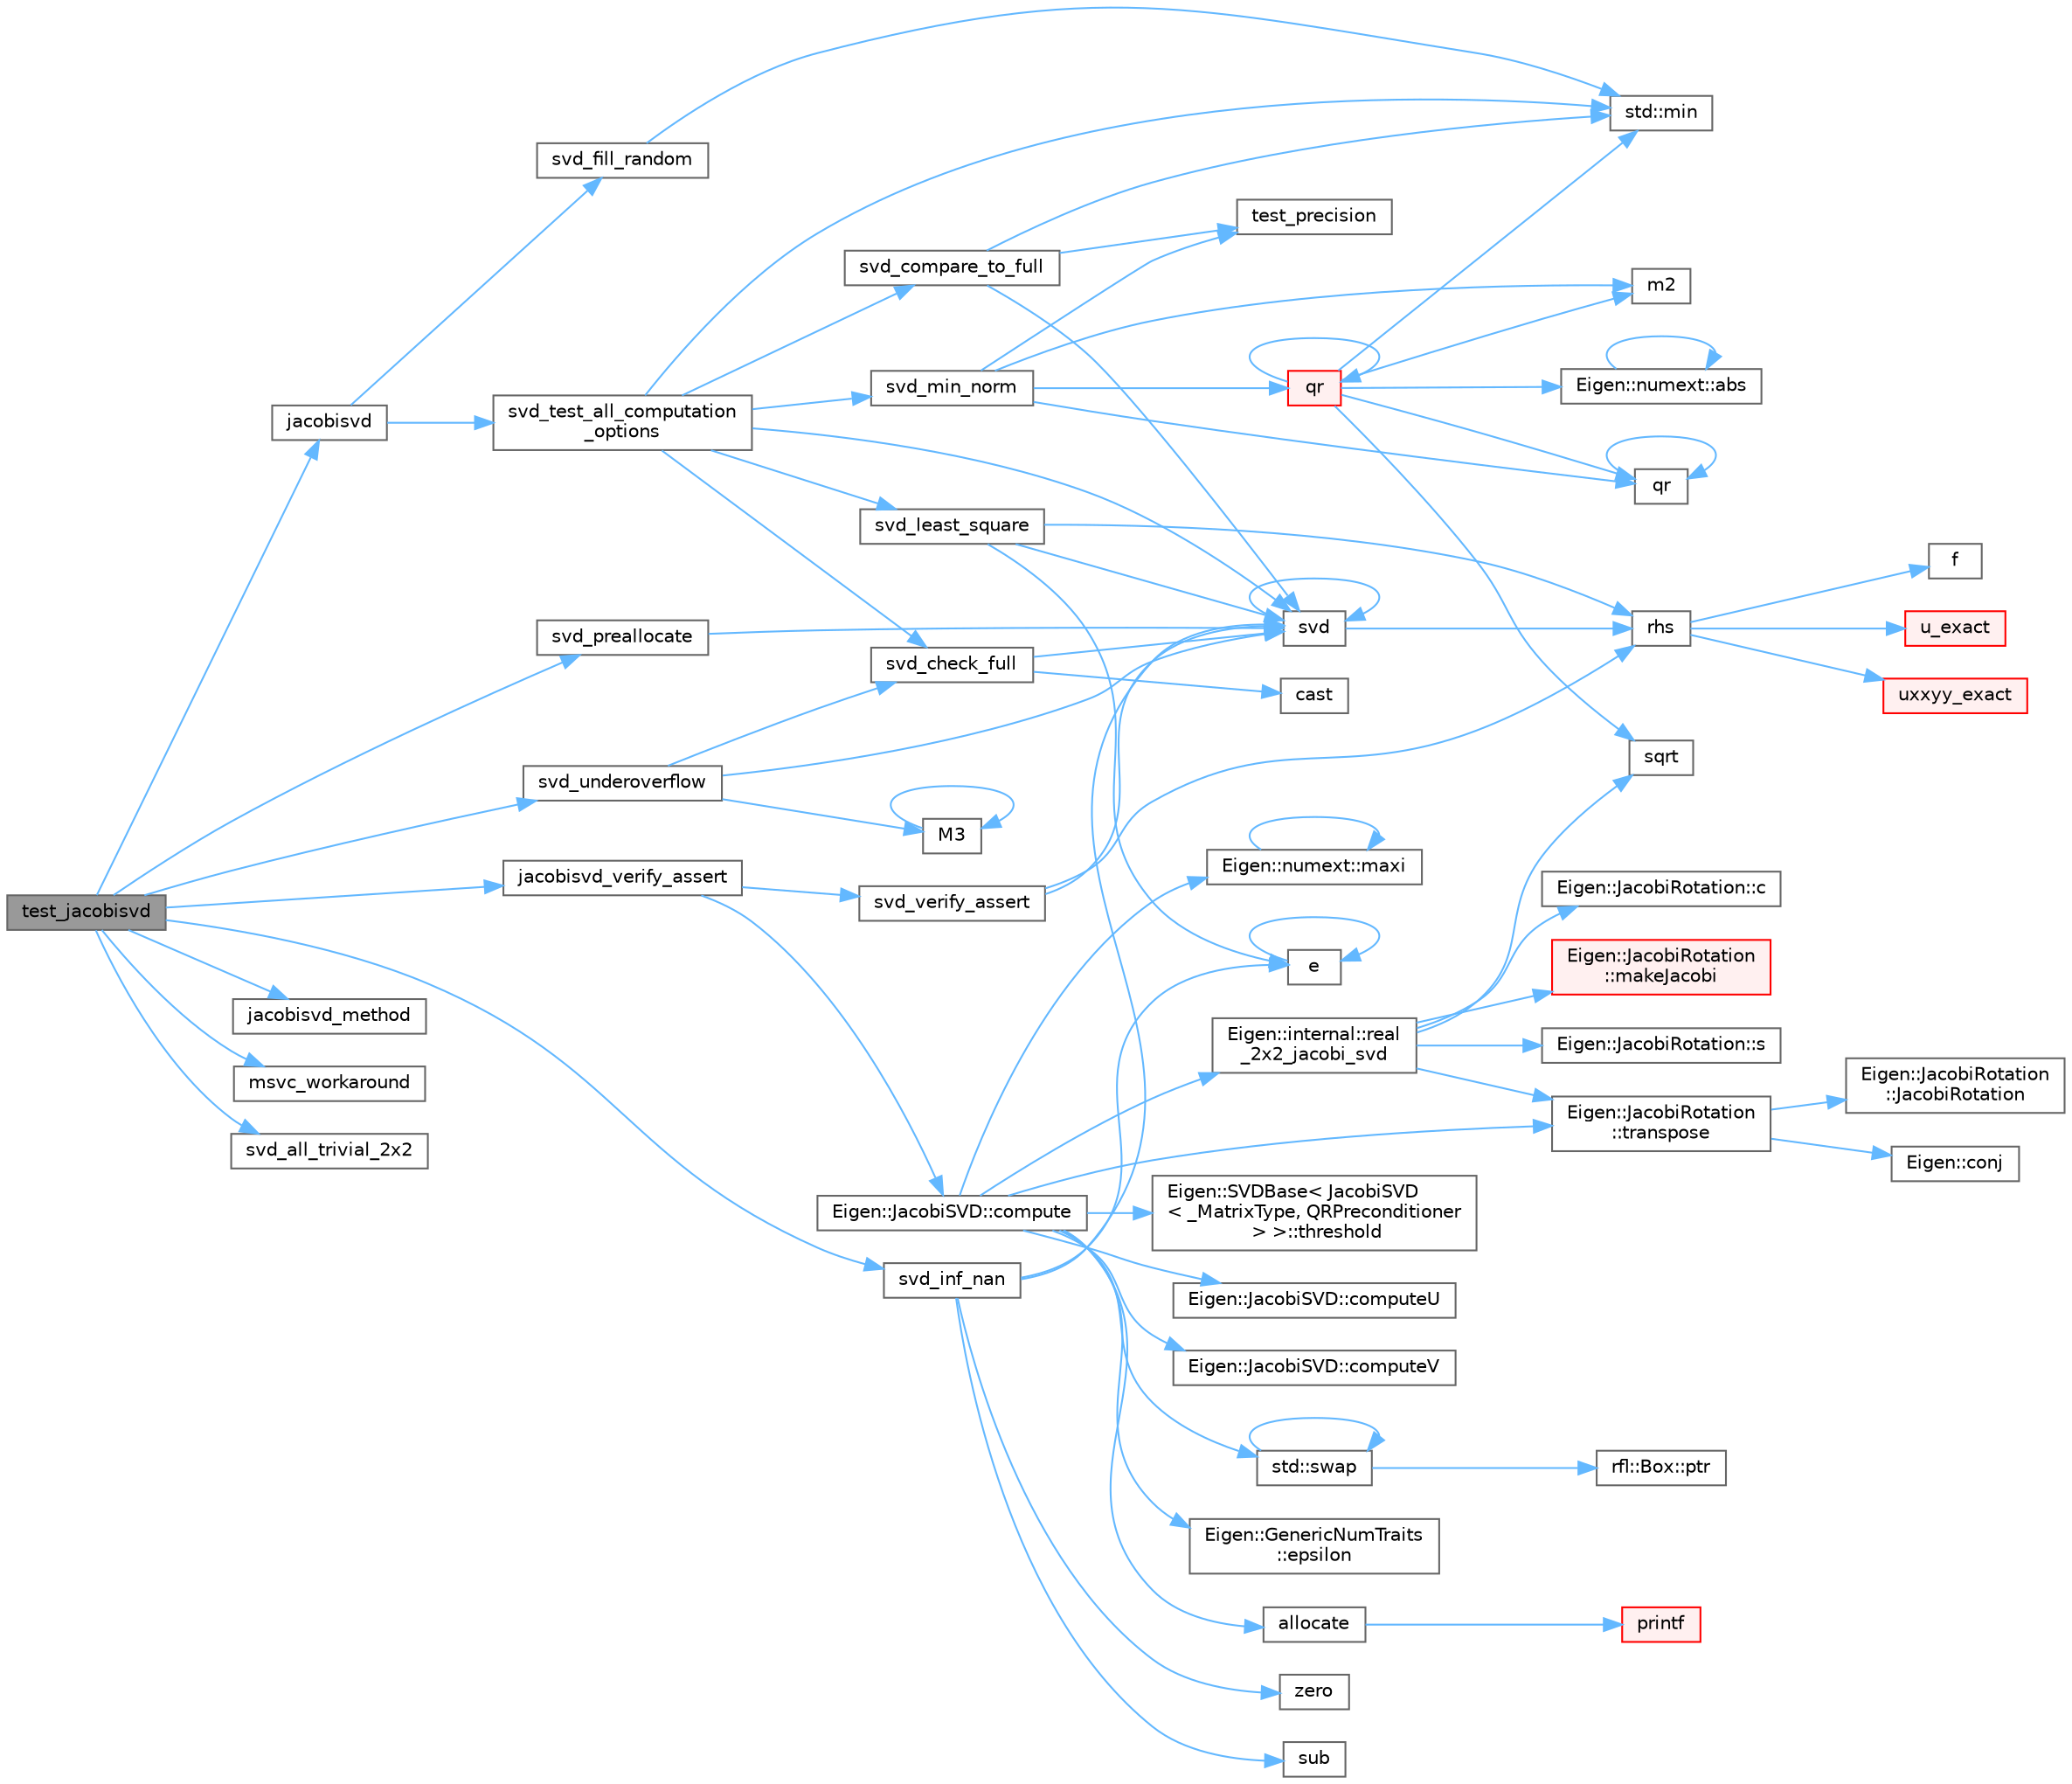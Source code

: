 digraph "test_jacobisvd"
{
 // LATEX_PDF_SIZE
  bgcolor="transparent";
  edge [fontname=Helvetica,fontsize=10,labelfontname=Helvetica,labelfontsize=10];
  node [fontname=Helvetica,fontsize=10,shape=box,height=0.2,width=0.4];
  rankdir="LR";
  Node1 [id="Node000001",label="test_jacobisvd",height=0.2,width=0.4,color="gray40", fillcolor="grey60", style="filled", fontcolor="black",tooltip=" "];
  Node1 -> Node2 [id="edge1_Node000001_Node000002",color="steelblue1",style="solid",tooltip=" "];
  Node2 [id="Node000002",label="jacobisvd",height=0.2,width=0.4,color="grey40", fillcolor="white", style="filled",URL="$jacobisvd_8cpp.html#a2d5810666a5ef33f431b89cce0a56958",tooltip=" "];
  Node2 -> Node3 [id="edge2_Node000002_Node000003",color="steelblue1",style="solid",tooltip=" "];
  Node3 [id="Node000003",label="svd_fill_random",height=0.2,width=0.4,color="grey40", fillcolor="white", style="filled",URL="$svd__fill_8h.html#a19396409f47b0f885449f3d0005fa11d",tooltip=" "];
  Node3 -> Node4 [id="edge3_Node000003_Node000004",color="steelblue1",style="solid",tooltip=" "];
  Node4 [id="Node000004",label="std::min",height=0.2,width=0.4,color="grey40", fillcolor="white", style="filled",URL="$namespacestd.html#ac7b9885417769949d76890454b6d072e",tooltip=" "];
  Node2 -> Node5 [id="edge4_Node000002_Node000005",color="steelblue1",style="solid",tooltip=" "];
  Node5 [id="Node000005",label="svd_test_all_computation\l_options",height=0.2,width=0.4,color="grey40", fillcolor="white", style="filled",URL="$svd__common_8h.html#ab1630fb76a0e3e342bffe3dd03e8619d",tooltip=" "];
  Node5 -> Node4 [id="edge5_Node000005_Node000004",color="steelblue1",style="solid",tooltip=" "];
  Node5 -> Node6 [id="edge6_Node000005_Node000006",color="steelblue1",style="solid",tooltip=" "];
  Node6 [id="Node000006",label="svd",height=0.2,width=0.4,color="grey40", fillcolor="white", style="filled",URL="$_jacobi_s_v_d__basic_8cpp.html#a961ad48248cad814fa628db8adefbd42",tooltip=" "];
  Node6 -> Node7 [id="edge7_Node000006_Node000007",color="steelblue1",style="solid",tooltip=" "];
  Node7 [id="Node000007",label="rhs",height=0.2,width=0.4,color="grey40", fillcolor="white", style="filled",URL="$poisson_8cpp.html#a38c677f5cc4e47bc7505aef707c1bb83",tooltip=" "];
  Node7 -> Node8 [id="edge8_Node000007_Node000008",color="steelblue1",style="solid",tooltip=" "];
  Node8 [id="Node000008",label="f",height=0.2,width=0.4,color="grey40", fillcolor="white", style="filled",URL="$cxx11__tensor__map_8cpp.html#a7f507fea02198f6cb81c86640c7b1a4e",tooltip=" "];
  Node7 -> Node9 [id="edge9_Node000007_Node000009",color="steelblue1",style="solid",tooltip=" "];
  Node9 [id="Node000009",label="u_exact",height=0.2,width=0.4,color="red", fillcolor="#FFF0F0", style="filled",URL="$poisson_8cpp.html#a06fc16c4676f839f8de736a6791b6862",tooltip=" "];
  Node7 -> Node11 [id="edge10_Node000007_Node000011",color="steelblue1",style="solid",tooltip=" "];
  Node11 [id="Node000011",label="uxxyy_exact",height=0.2,width=0.4,color="red", fillcolor="#FFF0F0", style="filled",URL="$poisson_8cpp.html#a557a61cf12d143424a35123b14048a22",tooltip=" "];
  Node6 -> Node6 [id="edge11_Node000006_Node000006",color="steelblue1",style="solid",tooltip=" "];
  Node5 -> Node12 [id="edge12_Node000005_Node000012",color="steelblue1",style="solid",tooltip=" "];
  Node12 [id="Node000012",label="svd_check_full",height=0.2,width=0.4,color="grey40", fillcolor="white", style="filled",URL="$svd__common_8h.html#ae318f00d929c0c2ed357e8252860ab47",tooltip=" "];
  Node12 -> Node13 [id="edge13_Node000012_Node000013",color="steelblue1",style="solid",tooltip=" "];
  Node13 [id="Node000013",label="cast",height=0.2,width=0.4,color="grey40", fillcolor="white", style="filled",URL="$_common_cwise_unary_ops_8h.html#aa89d007196125d10fa7d6e19811aca05",tooltip=" "];
  Node12 -> Node6 [id="edge14_Node000012_Node000006",color="steelblue1",style="solid",tooltip=" "];
  Node5 -> Node14 [id="edge15_Node000005_Node000014",color="steelblue1",style="solid",tooltip=" "];
  Node14 [id="Node000014",label="svd_compare_to_full",height=0.2,width=0.4,color="grey40", fillcolor="white", style="filled",URL="$svd__common_8h.html#a6831b336d27a4806382ee770116b0a2b",tooltip=" "];
  Node14 -> Node4 [id="edge16_Node000014_Node000004",color="steelblue1",style="solid",tooltip=" "];
  Node14 -> Node6 [id="edge17_Node000014_Node000006",color="steelblue1",style="solid",tooltip=" "];
  Node14 -> Node15 [id="edge18_Node000014_Node000015",color="steelblue1",style="solid",tooltip=" "];
  Node15 [id="Node000015",label="test_precision",height=0.2,width=0.4,color="grey40", fillcolor="white", style="filled",URL="$spbenchsolver_8h.html#ac873ccd2d8b50aa74f31783a38ba5d99",tooltip=" "];
  Node5 -> Node16 [id="edge19_Node000005_Node000016",color="steelblue1",style="solid",tooltip=" "];
  Node16 [id="Node000016",label="svd_least_square",height=0.2,width=0.4,color="grey40", fillcolor="white", style="filled",URL="$svd__common_8h.html#a993e3af0920e58583d5df615c5f56d35",tooltip=" "];
  Node16 -> Node17 [id="edge20_Node000016_Node000017",color="steelblue1",style="solid",tooltip=" "];
  Node17 [id="Node000017",label="e",height=0.2,width=0.4,color="grey40", fillcolor="white", style="filled",URL="$_cwise__array__power__array_8cpp.html#a9cb86ff854760bf91a154f2724a9101d",tooltip=" "];
  Node17 -> Node17 [id="edge21_Node000017_Node000017",color="steelblue1",style="solid",tooltip=" "];
  Node16 -> Node7 [id="edge22_Node000016_Node000007",color="steelblue1",style="solid",tooltip=" "];
  Node16 -> Node6 [id="edge23_Node000016_Node000006",color="steelblue1",style="solid",tooltip=" "];
  Node5 -> Node18 [id="edge24_Node000005_Node000018",color="steelblue1",style="solid",tooltip=" "];
  Node18 [id="Node000018",label="svd_min_norm",height=0.2,width=0.4,color="grey40", fillcolor="white", style="filled",URL="$svd__common_8h.html#a59fb42b0829d86517e758c9b3c5c3769",tooltip=" "];
  Node18 -> Node19 [id="edge25_Node000018_Node000019",color="steelblue1",style="solid",tooltip=" "];
  Node19 [id="Node000019",label="m2",height=0.2,width=0.4,color="grey40", fillcolor="white", style="filled",URL="$_tutorial___map__using_8cpp.html#ab3a01b595d22393ace0d30d5fa299f76",tooltip=" "];
  Node18 -> Node20 [id="edge26_Node000018_Node000020",color="steelblue1",style="solid",tooltip=" "];
  Node20 [id="Node000020",label="qr",height=0.2,width=0.4,color="red", fillcolor="#FFF0F0", style="filled",URL="$qr__colpivoting_8cpp.html#a234047f1d6b0303293c8918968a9670e",tooltip=" "];
  Node20 -> Node21 [id="edge27_Node000020_Node000021",color="steelblue1",style="solid",tooltip=" "];
  Node21 [id="Node000021",label="Eigen::numext::abs",height=0.2,width=0.4,color="grey40", fillcolor="white", style="filled",URL="$namespace_eigen_1_1numext.html#ac09cd9261a50a46dd4937868020c7c45",tooltip=" "];
  Node21 -> Node21 [id="edge28_Node000021_Node000021",color="steelblue1",style="solid",tooltip=" "];
  Node20 -> Node19 [id="edge29_Node000020_Node000019",color="steelblue1",style="solid",tooltip=" "];
  Node20 -> Node4 [id="edge30_Node000020_Node000004",color="steelblue1",style="solid",tooltip=" "];
  Node20 -> Node20 [id="edge31_Node000020_Node000020",color="steelblue1",style="solid",tooltip=" "];
  Node20 -> Node24 [id="edge32_Node000020_Node000024",color="steelblue1",style="solid",tooltip=" "];
  Node24 [id="Node000024",label="qr",height=0.2,width=0.4,color="grey40", fillcolor="white", style="filled",URL="$_householder_q_r__householder_q_8cpp.html#ab766ef1a187400b0619104b16613d3cf",tooltip=" "];
  Node24 -> Node24 [id="edge33_Node000024_Node000024",color="steelblue1",style="solid",tooltip=" "];
  Node20 -> Node25 [id="edge34_Node000020_Node000025",color="steelblue1",style="solid",tooltip=" "];
  Node25 [id="Node000025",label="sqrt",height=0.2,width=0.4,color="grey40", fillcolor="white", style="filled",URL="$_array_cwise_unary_ops_8h.html#a656b9217a2fcb6de59dc8d1eb3079cc7",tooltip=" "];
  Node18 -> Node24 [id="edge35_Node000018_Node000024",color="steelblue1",style="solid",tooltip=" "];
  Node18 -> Node15 [id="edge36_Node000018_Node000015",color="steelblue1",style="solid",tooltip=" "];
  Node1 -> Node30 [id="edge37_Node000001_Node000030",color="steelblue1",style="solid",tooltip=" "];
  Node30 [id="Node000030",label="jacobisvd_method",height=0.2,width=0.4,color="grey40", fillcolor="white", style="filled",URL="$jacobisvd_8cpp.html#a2ec63afcecdfc36b4b22318b6e83b246",tooltip=" "];
  Node1 -> Node31 [id="edge38_Node000001_Node000031",color="steelblue1",style="solid",tooltip=" "];
  Node31 [id="Node000031",label="jacobisvd_verify_assert",height=0.2,width=0.4,color="grey40", fillcolor="white", style="filled",URL="$jacobisvd_8cpp.html#ac41cc1d5bee2a2a0a49d5855145febed",tooltip=" "];
  Node31 -> Node32 [id="edge39_Node000031_Node000032",color="steelblue1",style="solid",tooltip=" "];
  Node32 [id="Node000032",label="Eigen::JacobiSVD::compute",height=0.2,width=0.4,color="grey40", fillcolor="white", style="filled",URL="$class_eigen_1_1_jacobi_s_v_d.html#a5dab376cc86cf0d36674bcdad4af3f5a",tooltip="Method performing the decomposition of given matrix using custom options."];
  Node32 -> Node33 [id="edge40_Node000032_Node000033",color="steelblue1",style="solid",tooltip=" "];
  Node33 [id="Node000033",label="allocate",height=0.2,width=0.4,color="grey40", fillcolor="white", style="filled",URL="$allocator_8c.html#a3a4fc1fa103fa3a33fc168de4cd6703e",tooltip=" "];
  Node33 -> Node34 [id="edge41_Node000033_Node000034",color="steelblue1",style="solid",tooltip=" "];
  Node34 [id="Node000034",label="printf",height=0.2,width=0.4,color="red", fillcolor="#FFF0F0", style="filled",URL="$printf_8h.html#aee3ed3a831f25f07e7be3919fff2203a",tooltip=" "];
  Node32 -> Node64 [id="edge42_Node000032_Node000064",color="steelblue1",style="solid",tooltip=" "];
  Node64 [id="Node000064",label="Eigen::JacobiSVD::computeU",height=0.2,width=0.4,color="grey40", fillcolor="white", style="filled",URL="$class_eigen_1_1_jacobi_s_v_d.html#a85661f1d7707070f204d18a1fe857c93",tooltip=" "];
  Node32 -> Node65 [id="edge43_Node000032_Node000065",color="steelblue1",style="solid",tooltip=" "];
  Node65 [id="Node000065",label="Eigen::JacobiSVD::computeV",height=0.2,width=0.4,color="grey40", fillcolor="white", style="filled",URL="$class_eigen_1_1_jacobi_s_v_d.html#a468809f18ea083ff6e2581af5d6c99dc",tooltip=" "];
  Node32 -> Node66 [id="edge44_Node000032_Node000066",color="steelblue1",style="solid",tooltip=" "];
  Node66 [id="Node000066",label="Eigen::GenericNumTraits\l::epsilon",height=0.2,width=0.4,color="grey40", fillcolor="white", style="filled",URL="$struct_eigen_1_1_generic_num_traits.html#aadcf7fa75b2bc9a0e461a3b851d836a7",tooltip=" "];
  Node32 -> Node67 [id="edge45_Node000032_Node000067",color="steelblue1",style="solid",tooltip=" "];
  Node67 [id="Node000067",label="Eigen::numext::maxi",height=0.2,width=0.4,color="grey40", fillcolor="white", style="filled",URL="$namespace_eigen_1_1numext.html#a29d502349f2ec9897c808e65e0f96eb4",tooltip=" "];
  Node67 -> Node67 [id="edge46_Node000067_Node000067",color="steelblue1",style="solid",tooltip=" "];
  Node32 -> Node68 [id="edge47_Node000032_Node000068",color="steelblue1",style="solid",tooltip=" "];
  Node68 [id="Node000068",label="Eigen::internal::real\l_2x2_jacobi_svd",height=0.2,width=0.4,color="grey40", fillcolor="white", style="filled",URL="$namespace_eigen_1_1internal.html#a6c2651dd28bd9227267e66aaca20330e",tooltip=" "];
  Node68 -> Node69 [id="edge48_Node000068_Node000069",color="steelblue1",style="solid",tooltip=" "];
  Node69 [id="Node000069",label="Eigen::JacobiRotation::c",height=0.2,width=0.4,color="grey40", fillcolor="white", style="filled",URL="$class_eigen_1_1_jacobi_rotation.html#a80c1093ffb0f0d595796c8dcb1c2176e",tooltip=" "];
  Node68 -> Node70 [id="edge49_Node000068_Node000070",color="steelblue1",style="solid",tooltip=" "];
  Node70 [id="Node000070",label="Eigen::JacobiRotation\l::makeJacobi",height=0.2,width=0.4,color="red", fillcolor="#FFF0F0", style="filled",URL="$class_eigen_1_1_jacobi_rotation.html#a69076401f22e883dc76b6ff9074ac669",tooltip=" "];
  Node68 -> Node72 [id="edge50_Node000068_Node000072",color="steelblue1",style="solid",tooltip=" "];
  Node72 [id="Node000072",label="Eigen::JacobiRotation::s",height=0.2,width=0.4,color="grey40", fillcolor="white", style="filled",URL="$class_eigen_1_1_jacobi_rotation.html#a4d6694475f3ee8f34795c4a8042d987f",tooltip=" "];
  Node68 -> Node25 [id="edge51_Node000068_Node000025",color="steelblue1",style="solid",tooltip=" "];
  Node68 -> Node73 [id="edge52_Node000068_Node000073",color="steelblue1",style="solid",tooltip=" "];
  Node73 [id="Node000073",label="Eigen::JacobiRotation\l::transpose",height=0.2,width=0.4,color="grey40", fillcolor="white", style="filled",URL="$class_eigen_1_1_jacobi_rotation.html#ab40e9cdc4582593511e57ee896e055a2",tooltip=" "];
  Node73 -> Node74 [id="edge53_Node000073_Node000074",color="steelblue1",style="solid",tooltip=" "];
  Node74 [id="Node000074",label="Eigen::conj",height=0.2,width=0.4,color="grey40", fillcolor="white", style="filled",URL="$namespace_eigen.html#a065d353fcbff30a8e902d2900a784d45",tooltip=" "];
  Node73 -> Node75 [id="edge54_Node000073_Node000075",color="steelblue1",style="solid",tooltip=" "];
  Node75 [id="Node000075",label="Eigen::JacobiRotation\l::JacobiRotation",height=0.2,width=0.4,color="grey40", fillcolor="white", style="filled",URL="$class_eigen_1_1_jacobi_rotation.html#a38fec2c4da529ef3d05ff37b848b4227",tooltip=" "];
  Node32 -> Node76 [id="edge55_Node000032_Node000076",color="steelblue1",style="solid",tooltip=" "];
  Node76 [id="Node000076",label="std::swap",height=0.2,width=0.4,color="grey40", fillcolor="white", style="filled",URL="$namespacestd.html#a3acbe51b6415e9284430194bf04944e1",tooltip=" "];
  Node76 -> Node77 [id="edge56_Node000076_Node000077",color="steelblue1",style="solid",tooltip=" "];
  Node77 [id="Node000077",label="rfl::Box::ptr",height=0.2,width=0.4,color="grey40", fillcolor="white", style="filled",URL="$classrfl_1_1_box.html#a2edf048a6e6bea174db329e6ce7cf3df",tooltip="Returns the underlying unique_ptr"];
  Node76 -> Node76 [id="edge57_Node000076_Node000076",color="steelblue1",style="solid",tooltip=" "];
  Node32 -> Node78 [id="edge58_Node000032_Node000078",color="steelblue1",style="solid",tooltip=" "];
  Node78 [id="Node000078",label="Eigen::SVDBase\< JacobiSVD\l\< _MatrixType, QRPreconditioner\l \> \>::threshold",height=0.2,width=0.4,color="grey40", fillcolor="white", style="filled",URL="$class_eigen_1_1_s_v_d_base.html#a98b2ee98690358951807353812a05c69",tooltip=" "];
  Node32 -> Node73 [id="edge59_Node000032_Node000073",color="steelblue1",style="solid",tooltip=" "];
  Node31 -> Node79 [id="edge60_Node000031_Node000079",color="steelblue1",style="solid",tooltip=" "];
  Node79 [id="Node000079",label="svd_verify_assert",height=0.2,width=0.4,color="grey40", fillcolor="white", style="filled",URL="$svd__common_8h.html#a94af9c474132d0b86890f42afabcd93c",tooltip=" "];
  Node79 -> Node7 [id="edge61_Node000079_Node000007",color="steelblue1",style="solid",tooltip=" "];
  Node79 -> Node6 [id="edge62_Node000079_Node000006",color="steelblue1",style="solid",tooltip=" "];
  Node1 -> Node80 [id="edge63_Node000001_Node000080",color="steelblue1",style="solid",tooltip=" "];
  Node80 [id="Node000080",label="msvc_workaround",height=0.2,width=0.4,color="grey40", fillcolor="white", style="filled",URL="$jacobisvd_8cpp.html#afce11b2097dddc359e5939104f7645c2",tooltip=" "];
  Node1 -> Node81 [id="edge64_Node000001_Node000081",color="steelblue1",style="solid",tooltip=" "];
  Node81 [id="Node000081",label="svd_all_trivial_2x2",height=0.2,width=0.4,color="grey40", fillcolor="white", style="filled",URL="$svd__common_8h.html#a8fd7fe5d507344c765982c5ffe736ee8",tooltip=" "];
  Node1 -> Node82 [id="edge65_Node000001_Node000082",color="steelblue1",style="solid",tooltip=" "];
  Node82 [id="Node000082",label="svd_inf_nan",height=0.2,width=0.4,color="grey40", fillcolor="white", style="filled",URL="$svd__common_8h.html#a8196f7d689a2447d9883159d40914692",tooltip=" "];
  Node82 -> Node17 [id="edge66_Node000082_Node000017",color="steelblue1",style="solid",tooltip=" "];
  Node82 -> Node83 [id="edge67_Node000082_Node000083",color="steelblue1",style="solid",tooltip=" "];
  Node83 [id="Node000083",label="sub",height=0.2,width=0.4,color="grey40", fillcolor="white", style="filled",URL="$svd__common_8h.html#abbcc1b1ba3de417b2c556b7a2f6d54f6",tooltip=" "];
  Node82 -> Node6 [id="edge68_Node000082_Node000006",color="steelblue1",style="solid",tooltip=" "];
  Node82 -> Node84 [id="edge69_Node000082_Node000084",color="steelblue1",style="solid",tooltip=" "];
  Node84 [id="Node000084",label="zero",height=0.2,width=0.4,color="grey40", fillcolor="white", style="filled",URL="$svd__common_8h.html#a4a86f5596ff1afa9113ff6cc07a60453",tooltip=" "];
  Node1 -> Node85 [id="edge70_Node000001_Node000085",color="steelblue1",style="solid",tooltip=" "];
  Node85 [id="Node000085",label="svd_preallocate",height=0.2,width=0.4,color="grey40", fillcolor="white", style="filled",URL="$svd__common_8h.html#acc8ac8eb2f21caf3db8b0d47b10a45fd",tooltip=" "];
  Node85 -> Node6 [id="edge71_Node000085_Node000006",color="steelblue1",style="solid",tooltip=" "];
  Node1 -> Node86 [id="edge72_Node000001_Node000086",color="steelblue1",style="solid",tooltip=" "];
  Node86 [id="Node000086",label="svd_underoverflow",height=0.2,width=0.4,color="grey40", fillcolor="white", style="filled",URL="$svd__common_8h.html#a7cbc24ede5c93bde20c682c51ef2439a",tooltip=" "];
  Node86 -> Node87 [id="edge73_Node000086_Node000087",color="steelblue1",style="solid",tooltip=" "];
  Node87 [id="Node000087",label="M3",height=0.2,width=0.4,color="grey40", fillcolor="white", style="filled",URL="$_tutorial___slicing_col_8cpp.html#a14f7fa063aa2ce842adbe0ed34124aed",tooltip=" "];
  Node87 -> Node87 [id="edge74_Node000087_Node000087",color="steelblue1",style="solid",tooltip=" "];
  Node86 -> Node6 [id="edge75_Node000086_Node000006",color="steelblue1",style="solid",tooltip=" "];
  Node86 -> Node12 [id="edge76_Node000086_Node000012",color="steelblue1",style="solid",tooltip=" "];
}
